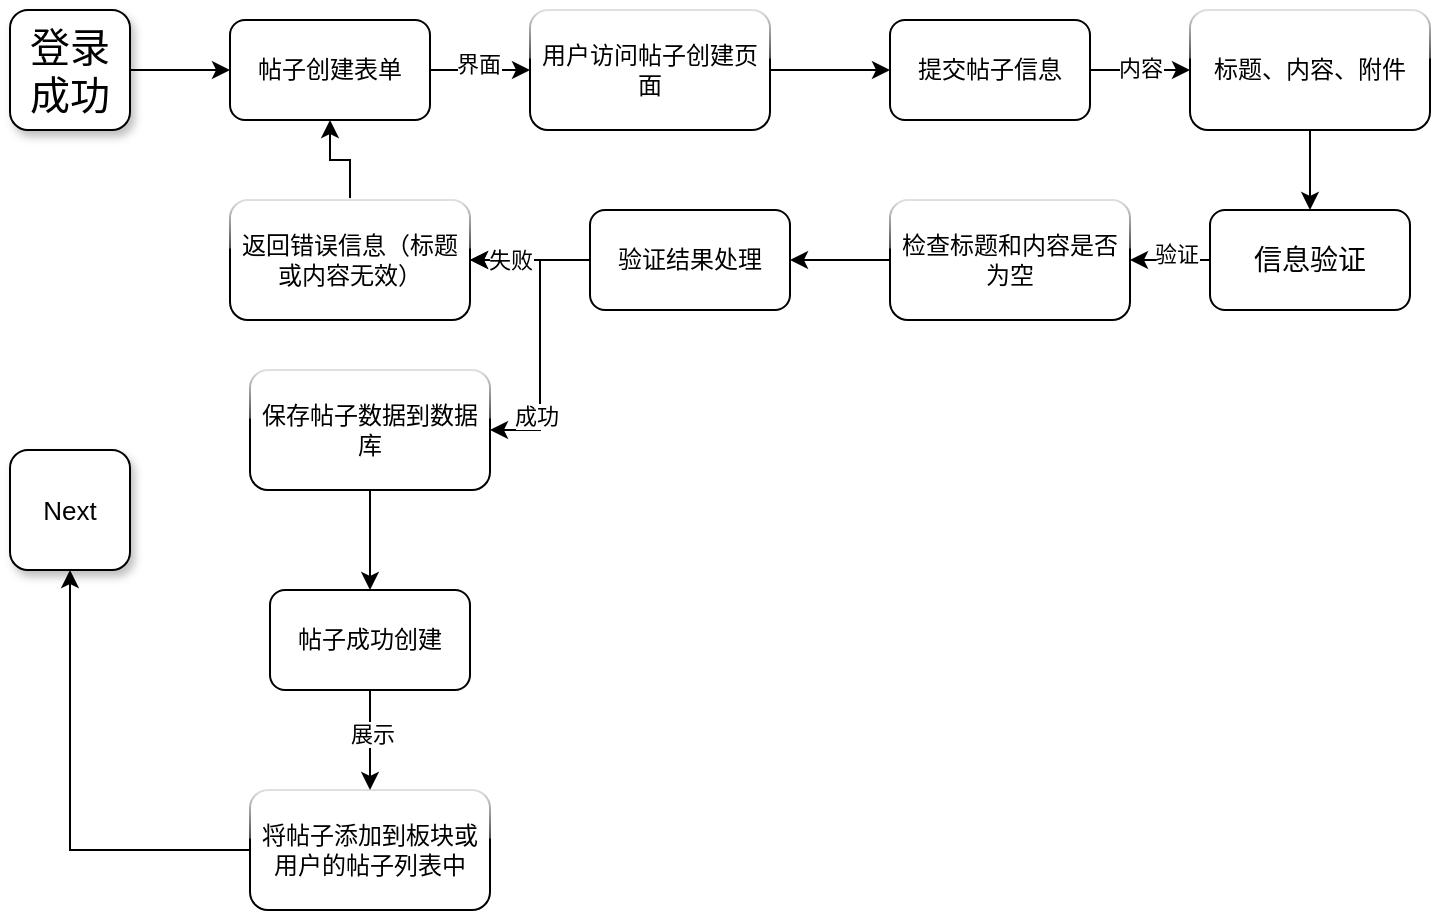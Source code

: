<mxfile version="24.7.7">
  <diagram id="C5RBs43oDa-KdzZeNtuy" name="Page-1">
    <mxGraphModel dx="1221" dy="741" grid="1" gridSize="10" guides="1" tooltips="1" connect="1" arrows="1" fold="1" page="1" pageScale="1" pageWidth="827" pageHeight="1169" math="0" shadow="0">
      <root>
        <mxCell id="WIyWlLk6GJQsqaUBKTNV-0" />
        <mxCell id="WIyWlLk6GJQsqaUBKTNV-1" parent="WIyWlLk6GJQsqaUBKTNV-0" />
        <mxCell id="94qnLq3cEugalyWcPcZK-66" style="edgeStyle=orthogonalEdgeStyle;rounded=0;orthogonalLoop=1;jettySize=auto;html=1;exitX=1;exitY=0.5;exitDx=0;exitDy=0;entryX=0;entryY=0.5;entryDx=0;entryDy=0;" edge="1" parent="WIyWlLk6GJQsqaUBKTNV-1" source="94qnLq3cEugalyWcPcZK-62" target="94qnLq3cEugalyWcPcZK-65">
          <mxGeometry relative="1" as="geometry" />
        </mxCell>
        <mxCell id="94qnLq3cEugalyWcPcZK-62" value="&lt;font style=&quot;font-size: 20px;&quot;&gt;登录成功&lt;/font&gt;" style="whiteSpace=wrap;html=1;aspect=fixed;rounded=1;shadow=1;" vertex="1" parent="WIyWlLk6GJQsqaUBKTNV-1">
          <mxGeometry x="90" y="140" width="60" height="60" as="geometry" />
        </mxCell>
        <mxCell id="94qnLq3cEugalyWcPcZK-71" style="edgeStyle=orthogonalEdgeStyle;rounded=0;orthogonalLoop=1;jettySize=auto;html=1;exitX=1;exitY=0.5;exitDx=0;exitDy=0;" edge="1" parent="WIyWlLk6GJQsqaUBKTNV-1" source="94qnLq3cEugalyWcPcZK-63" target="94qnLq3cEugalyWcPcZK-69">
          <mxGeometry relative="1" as="geometry" />
        </mxCell>
        <mxCell id="94qnLq3cEugalyWcPcZK-63" value="用户访问帖子创建页面" style="rounded=1;whiteSpace=wrap;html=1;shadow=0;glass=1;" vertex="1" parent="WIyWlLk6GJQsqaUBKTNV-1">
          <mxGeometry x="350" y="140" width="120" height="60" as="geometry" />
        </mxCell>
        <mxCell id="94qnLq3cEugalyWcPcZK-100" style="edgeStyle=orthogonalEdgeStyle;rounded=0;orthogonalLoop=1;jettySize=auto;html=1;exitX=0;exitY=0.5;exitDx=0;exitDy=0;entryX=0.5;entryY=1;entryDx=0;entryDy=0;" edge="1" parent="WIyWlLk6GJQsqaUBKTNV-1" source="94qnLq3cEugalyWcPcZK-64" target="94qnLq3cEugalyWcPcZK-99">
          <mxGeometry relative="1" as="geometry" />
        </mxCell>
        <mxCell id="94qnLq3cEugalyWcPcZK-64" value="将帖子添加到板块或用户的帖子列表中" style="rounded=1;whiteSpace=wrap;html=1;shadow=0;glass=1;" vertex="1" parent="WIyWlLk6GJQsqaUBKTNV-1">
          <mxGeometry x="210" y="530" width="120" height="60" as="geometry" />
        </mxCell>
        <mxCell id="94qnLq3cEugalyWcPcZK-68" style="edgeStyle=orthogonalEdgeStyle;rounded=0;orthogonalLoop=1;jettySize=auto;html=1;exitX=1;exitY=0.5;exitDx=0;exitDy=0;entryX=0;entryY=0.5;entryDx=0;entryDy=0;" edge="1" parent="WIyWlLk6GJQsqaUBKTNV-1" source="94qnLq3cEugalyWcPcZK-65" target="94qnLq3cEugalyWcPcZK-63">
          <mxGeometry relative="1" as="geometry" />
        </mxCell>
        <mxCell id="94qnLq3cEugalyWcPcZK-102" value="界面" style="edgeLabel;html=1;align=center;verticalAlign=middle;resizable=0;points=[];" vertex="1" connectable="0" parent="94qnLq3cEugalyWcPcZK-68">
          <mxGeometry x="-0.04" y="3" relative="1" as="geometry">
            <mxPoint as="offset" />
          </mxGeometry>
        </mxCell>
        <mxCell id="94qnLq3cEugalyWcPcZK-65" value="帖子创建表单" style="rounded=1;whiteSpace=wrap;html=1;" vertex="1" parent="WIyWlLk6GJQsqaUBKTNV-1">
          <mxGeometry x="200" y="145" width="100" height="50" as="geometry" />
        </mxCell>
        <mxCell id="94qnLq3cEugalyWcPcZK-73" style="edgeStyle=orthogonalEdgeStyle;rounded=0;orthogonalLoop=1;jettySize=auto;html=1;exitX=1;exitY=0.5;exitDx=0;exitDy=0;entryX=0;entryY=0.5;entryDx=0;entryDy=0;" edge="1" parent="WIyWlLk6GJQsqaUBKTNV-1" source="94qnLq3cEugalyWcPcZK-69" target="94qnLq3cEugalyWcPcZK-72">
          <mxGeometry relative="1" as="geometry" />
        </mxCell>
        <mxCell id="94qnLq3cEugalyWcPcZK-103" value="内容" style="edgeLabel;html=1;align=center;verticalAlign=middle;resizable=0;points=[];" vertex="1" connectable="0" parent="94qnLq3cEugalyWcPcZK-73">
          <mxGeometry y="1" relative="1" as="geometry">
            <mxPoint as="offset" />
          </mxGeometry>
        </mxCell>
        <mxCell id="94qnLq3cEugalyWcPcZK-69" value="提交帖子信息" style="rounded=1;whiteSpace=wrap;html=1;" vertex="1" parent="WIyWlLk6GJQsqaUBKTNV-1">
          <mxGeometry x="530" y="145" width="100" height="50" as="geometry" />
        </mxCell>
        <mxCell id="94qnLq3cEugalyWcPcZK-75" value="" style="edgeStyle=orthogonalEdgeStyle;rounded=0;orthogonalLoop=1;jettySize=auto;html=1;" edge="1" parent="WIyWlLk6GJQsqaUBKTNV-1" source="94qnLq3cEugalyWcPcZK-72" target="94qnLq3cEugalyWcPcZK-74">
          <mxGeometry relative="1" as="geometry" />
        </mxCell>
        <mxCell id="94qnLq3cEugalyWcPcZK-72" value="标题、内容、附件" style="rounded=1;whiteSpace=wrap;html=1;shadow=0;glass=1;" vertex="1" parent="WIyWlLk6GJQsqaUBKTNV-1">
          <mxGeometry x="680" y="140" width="120" height="60" as="geometry" />
        </mxCell>
        <mxCell id="94qnLq3cEugalyWcPcZK-77" value="" style="edgeStyle=orthogonalEdgeStyle;rounded=0;orthogonalLoop=1;jettySize=auto;html=1;" edge="1" parent="WIyWlLk6GJQsqaUBKTNV-1" source="94qnLq3cEugalyWcPcZK-74" target="94qnLq3cEugalyWcPcZK-76">
          <mxGeometry relative="1" as="geometry" />
        </mxCell>
        <mxCell id="94qnLq3cEugalyWcPcZK-97" value="验证" style="edgeLabel;html=1;align=center;verticalAlign=middle;resizable=0;points=[];" vertex="1" connectable="0" parent="94qnLq3cEugalyWcPcZK-77">
          <mxGeometry x="-0.15" y="-3" relative="1" as="geometry">
            <mxPoint as="offset" />
          </mxGeometry>
        </mxCell>
        <mxCell id="94qnLq3cEugalyWcPcZK-74" value="&lt;font style=&quot;font-size: 14px;&quot;&gt;信息验证&lt;/font&gt;" style="rounded=1;whiteSpace=wrap;html=1;" vertex="1" parent="WIyWlLk6GJQsqaUBKTNV-1">
          <mxGeometry x="690" y="240" width="100" height="50" as="geometry" />
        </mxCell>
        <mxCell id="94qnLq3cEugalyWcPcZK-79" value="" style="edgeStyle=orthogonalEdgeStyle;rounded=0;orthogonalLoop=1;jettySize=auto;html=1;" edge="1" parent="WIyWlLk6GJQsqaUBKTNV-1" source="94qnLq3cEugalyWcPcZK-76" target="94qnLq3cEugalyWcPcZK-78">
          <mxGeometry relative="1" as="geometry" />
        </mxCell>
        <mxCell id="94qnLq3cEugalyWcPcZK-76" value="检查标题和内容是否为空" style="rounded=1;whiteSpace=wrap;html=1;shadow=0;glass=1;" vertex="1" parent="WIyWlLk6GJQsqaUBKTNV-1">
          <mxGeometry x="530" y="235" width="120" height="60" as="geometry" />
        </mxCell>
        <mxCell id="94qnLq3cEugalyWcPcZK-85" value="" style="edgeStyle=orthogonalEdgeStyle;rounded=0;orthogonalLoop=1;jettySize=auto;html=1;" edge="1" parent="WIyWlLk6GJQsqaUBKTNV-1" source="94qnLq3cEugalyWcPcZK-78" target="94qnLq3cEugalyWcPcZK-83">
          <mxGeometry relative="1" as="geometry" />
        </mxCell>
        <mxCell id="94qnLq3cEugalyWcPcZK-86" value="" style="edgeStyle=orthogonalEdgeStyle;rounded=0;orthogonalLoop=1;jettySize=auto;html=1;" edge="1" parent="WIyWlLk6GJQsqaUBKTNV-1" source="94qnLq3cEugalyWcPcZK-78" target="94qnLq3cEugalyWcPcZK-83">
          <mxGeometry relative="1" as="geometry" />
        </mxCell>
        <mxCell id="94qnLq3cEugalyWcPcZK-88" value="失败" style="edgeLabel;html=1;align=center;verticalAlign=middle;resizable=0;points=[];" vertex="1" connectable="0" parent="94qnLq3cEugalyWcPcZK-86">
          <mxGeometry x="0.565" y="1" relative="1" as="geometry">
            <mxPoint x="7" y="-1" as="offset" />
          </mxGeometry>
        </mxCell>
        <mxCell id="94qnLq3cEugalyWcPcZK-87" style="edgeStyle=orthogonalEdgeStyle;rounded=0;orthogonalLoop=1;jettySize=auto;html=1;entryX=1;entryY=0.5;entryDx=0;entryDy=0;" edge="1" parent="WIyWlLk6GJQsqaUBKTNV-1" source="94qnLq3cEugalyWcPcZK-78" target="94qnLq3cEugalyWcPcZK-82">
          <mxGeometry relative="1" as="geometry" />
        </mxCell>
        <mxCell id="94qnLq3cEugalyWcPcZK-89" value="成功" style="edgeLabel;html=1;align=center;verticalAlign=middle;resizable=0;points=[];" vertex="1" connectable="0" parent="94qnLq3cEugalyWcPcZK-87">
          <mxGeometry x="0.516" y="-2" relative="1" as="geometry">
            <mxPoint as="offset" />
          </mxGeometry>
        </mxCell>
        <mxCell id="94qnLq3cEugalyWcPcZK-78" value="验证结果处理" style="rounded=1;whiteSpace=wrap;html=1;" vertex="1" parent="WIyWlLk6GJQsqaUBKTNV-1">
          <mxGeometry x="380" y="240" width="100" height="50" as="geometry" />
        </mxCell>
        <mxCell id="94qnLq3cEugalyWcPcZK-94" value="" style="edgeStyle=orthogonalEdgeStyle;rounded=0;orthogonalLoop=1;jettySize=auto;html=1;" edge="1" parent="WIyWlLk6GJQsqaUBKTNV-1" source="94qnLq3cEugalyWcPcZK-82" target="94qnLq3cEugalyWcPcZK-93">
          <mxGeometry relative="1" as="geometry" />
        </mxCell>
        <mxCell id="94qnLq3cEugalyWcPcZK-82" value="保存帖子数据到数据库" style="rounded=1;whiteSpace=wrap;html=1;shadow=0;glass=1;" vertex="1" parent="WIyWlLk6GJQsqaUBKTNV-1">
          <mxGeometry x="210" y="320" width="120" height="60" as="geometry" />
        </mxCell>
        <mxCell id="94qnLq3cEugalyWcPcZK-91" value="" style="edgeStyle=orthogonalEdgeStyle;rounded=0;orthogonalLoop=1;jettySize=auto;html=1;" edge="1" parent="WIyWlLk6GJQsqaUBKTNV-1" source="94qnLq3cEugalyWcPcZK-83" target="94qnLq3cEugalyWcPcZK-65">
          <mxGeometry relative="1" as="geometry" />
        </mxCell>
        <mxCell id="94qnLq3cEugalyWcPcZK-83" value="返回错误信息（标题或内容无效）" style="rounded=1;whiteSpace=wrap;html=1;shadow=0;glass=1;" vertex="1" parent="WIyWlLk6GJQsqaUBKTNV-1">
          <mxGeometry x="200" y="235" width="120" height="60" as="geometry" />
        </mxCell>
        <mxCell id="94qnLq3cEugalyWcPcZK-95" value="" style="edgeStyle=orthogonalEdgeStyle;rounded=0;orthogonalLoop=1;jettySize=auto;html=1;" edge="1" parent="WIyWlLk6GJQsqaUBKTNV-1" source="94qnLq3cEugalyWcPcZK-93" target="94qnLq3cEugalyWcPcZK-64">
          <mxGeometry relative="1" as="geometry">
            <Array as="points">
              <mxPoint x="270" y="500" />
              <mxPoint x="270" y="500" />
            </Array>
          </mxGeometry>
        </mxCell>
        <mxCell id="94qnLq3cEugalyWcPcZK-96" value="展示" style="edgeLabel;html=1;align=center;verticalAlign=middle;resizable=0;points=[];" vertex="1" connectable="0" parent="94qnLq3cEugalyWcPcZK-95">
          <mxGeometry x="-0.12" y="1" relative="1" as="geometry">
            <mxPoint as="offset" />
          </mxGeometry>
        </mxCell>
        <mxCell id="94qnLq3cEugalyWcPcZK-93" value="帖子成功创建" style="rounded=1;whiteSpace=wrap;html=1;" vertex="1" parent="WIyWlLk6GJQsqaUBKTNV-1">
          <mxGeometry x="220" y="430" width="100" height="50" as="geometry" />
        </mxCell>
        <mxCell id="94qnLq3cEugalyWcPcZK-99" value="&lt;font style=&quot;font-size: 13px;&quot;&gt;Next&lt;/font&gt;" style="whiteSpace=wrap;html=1;aspect=fixed;rounded=1;shadow=1;" vertex="1" parent="WIyWlLk6GJQsqaUBKTNV-1">
          <mxGeometry x="90" y="360" width="60" height="60" as="geometry" />
        </mxCell>
      </root>
    </mxGraphModel>
  </diagram>
</mxfile>
